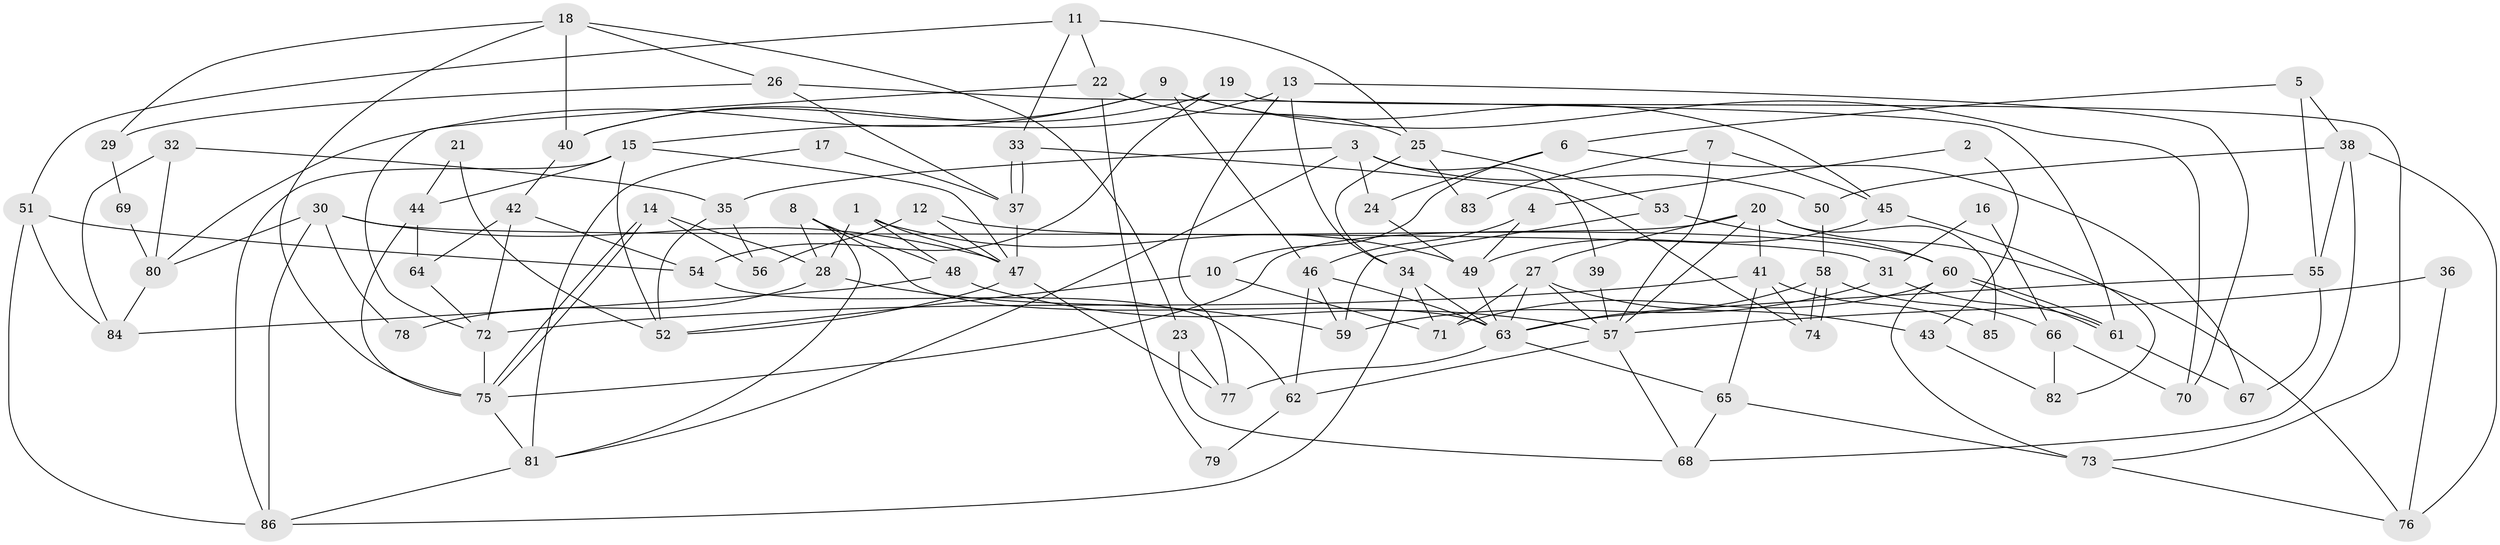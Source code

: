 // Generated by graph-tools (version 1.1) at 2025/14/03/09/25 04:14:51]
// undirected, 86 vertices, 172 edges
graph export_dot {
graph [start="1"]
  node [color=gray90,style=filled];
  1;
  2;
  3;
  4;
  5;
  6;
  7;
  8;
  9;
  10;
  11;
  12;
  13;
  14;
  15;
  16;
  17;
  18;
  19;
  20;
  21;
  22;
  23;
  24;
  25;
  26;
  27;
  28;
  29;
  30;
  31;
  32;
  33;
  34;
  35;
  36;
  37;
  38;
  39;
  40;
  41;
  42;
  43;
  44;
  45;
  46;
  47;
  48;
  49;
  50;
  51;
  52;
  53;
  54;
  55;
  56;
  57;
  58;
  59;
  60;
  61;
  62;
  63;
  64;
  65;
  66;
  67;
  68;
  69;
  70;
  71;
  72;
  73;
  74;
  75;
  76;
  77;
  78;
  79;
  80;
  81;
  82;
  83;
  84;
  85;
  86;
  1 -- 47;
  1 -- 48;
  1 -- 28;
  1 -- 49;
  2 -- 4;
  2 -- 43;
  3 -- 35;
  3 -- 50;
  3 -- 24;
  3 -- 39;
  3 -- 81;
  4 -- 49;
  4 -- 46;
  5 -- 6;
  5 -- 38;
  5 -- 55;
  6 -- 67;
  6 -- 24;
  6 -- 10;
  7 -- 45;
  7 -- 57;
  7 -- 83;
  8 -- 28;
  8 -- 81;
  8 -- 48;
  8 -- 63;
  9 -- 80;
  9 -- 46;
  9 -- 40;
  9 -- 45;
  9 -- 70;
  10 -- 71;
  10 -- 52;
  11 -- 22;
  11 -- 33;
  11 -- 25;
  11 -- 51;
  12 -- 47;
  12 -- 60;
  12 -- 56;
  13 -- 15;
  13 -- 77;
  13 -- 34;
  13 -- 70;
  14 -- 75;
  14 -- 75;
  14 -- 28;
  14 -- 56;
  15 -- 47;
  15 -- 44;
  15 -- 52;
  15 -- 86;
  16 -- 31;
  16 -- 66;
  17 -- 81;
  17 -- 37;
  18 -- 26;
  18 -- 75;
  18 -- 23;
  18 -- 29;
  18 -- 40;
  19 -- 54;
  19 -- 40;
  19 -- 73;
  20 -- 57;
  20 -- 75;
  20 -- 27;
  20 -- 41;
  20 -- 76;
  20 -- 85;
  21 -- 52;
  21 -- 44;
  22 -- 72;
  22 -- 25;
  22 -- 79;
  23 -- 68;
  23 -- 77;
  24 -- 49;
  25 -- 34;
  25 -- 53;
  25 -- 83;
  26 -- 61;
  26 -- 37;
  26 -- 29;
  27 -- 71;
  27 -- 43;
  27 -- 57;
  27 -- 63;
  28 -- 59;
  28 -- 78;
  29 -- 69;
  30 -- 86;
  30 -- 47;
  30 -- 31;
  30 -- 78;
  30 -- 80;
  31 -- 59;
  31 -- 61;
  32 -- 80;
  32 -- 35;
  32 -- 84;
  33 -- 37;
  33 -- 37;
  33 -- 74;
  34 -- 63;
  34 -- 71;
  34 -- 86;
  35 -- 56;
  35 -- 52;
  36 -- 57;
  36 -- 76;
  37 -- 47;
  38 -- 55;
  38 -- 68;
  38 -- 50;
  38 -- 76;
  39 -- 57;
  40 -- 42;
  41 -- 65;
  41 -- 72;
  41 -- 74;
  41 -- 85;
  42 -- 72;
  42 -- 54;
  42 -- 64;
  43 -- 82;
  44 -- 64;
  44 -- 75;
  45 -- 49;
  45 -- 82;
  46 -- 63;
  46 -- 62;
  46 -- 59;
  47 -- 52;
  47 -- 77;
  48 -- 84;
  48 -- 57;
  49 -- 63;
  50 -- 58;
  51 -- 86;
  51 -- 54;
  51 -- 84;
  53 -- 60;
  53 -- 59;
  54 -- 62;
  55 -- 63;
  55 -- 67;
  57 -- 62;
  57 -- 68;
  58 -- 74;
  58 -- 74;
  58 -- 63;
  58 -- 66;
  60 -- 73;
  60 -- 61;
  60 -- 61;
  60 -- 71;
  61 -- 67;
  62 -- 79;
  63 -- 65;
  63 -- 77;
  64 -- 72;
  65 -- 73;
  65 -- 68;
  66 -- 70;
  66 -- 82;
  69 -- 80;
  72 -- 75;
  73 -- 76;
  75 -- 81;
  80 -- 84;
  81 -- 86;
}

